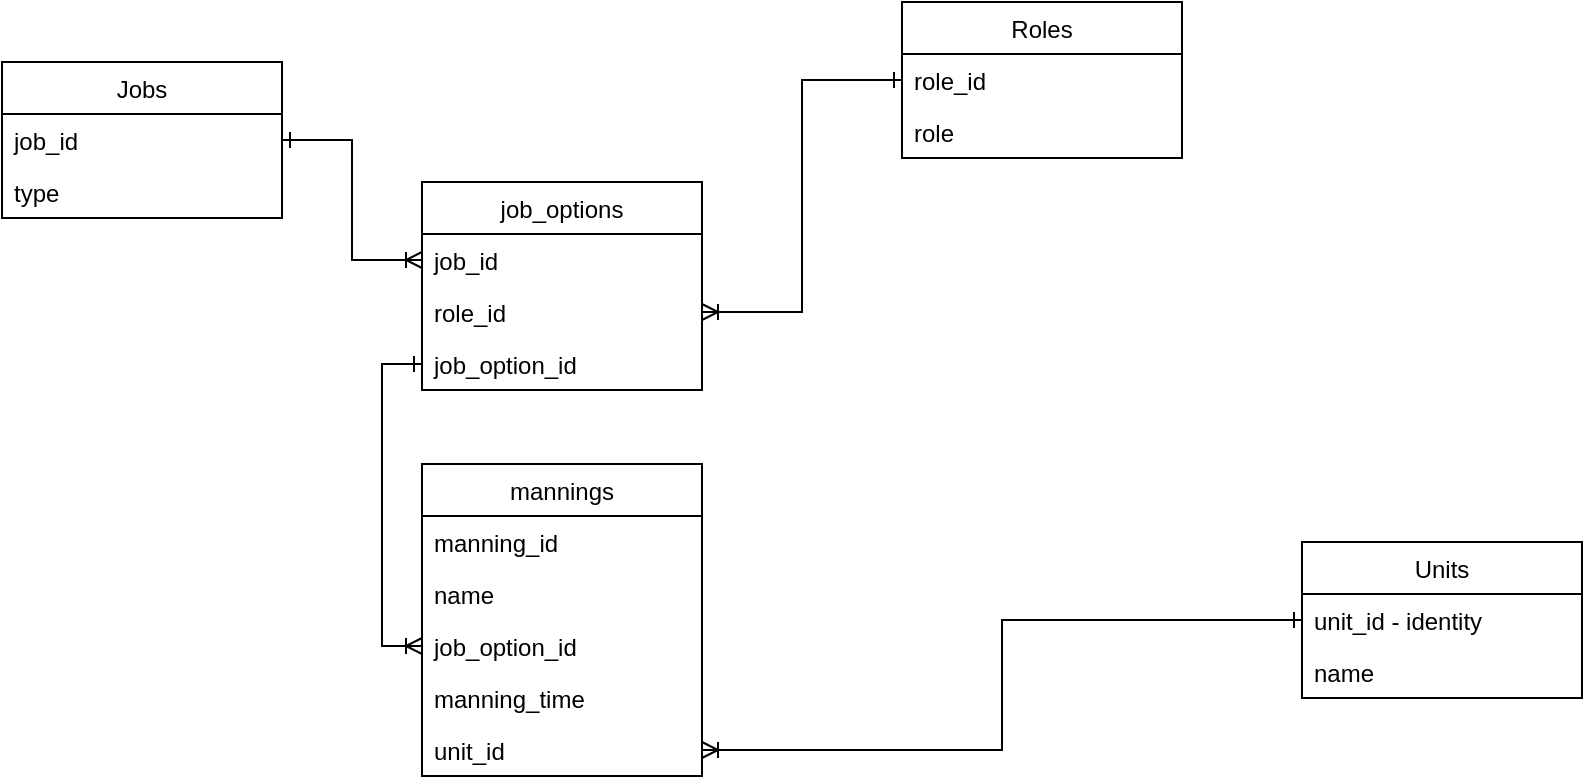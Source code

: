 <mxfile version="14.6.9" type="github">
  <diagram id="OSKKyt8a2qTYvg52w2wC" name="Page-1">
    <mxGraphModel dx="1609" dy="440" grid="1" gridSize="10" guides="1" tooltips="1" connect="1" arrows="1" fold="1" page="1" pageScale="1" pageWidth="827" pageHeight="1169" math="0" shadow="0">
      <root>
        <mxCell id="0" />
        <mxCell id="1" parent="0" />
        <mxCell id="K1dWHn5BOFv55R8dksJ4-1" value="Units" style="swimlane;fontStyle=0;childLayout=stackLayout;horizontal=1;startSize=26;fillColor=none;horizontalStack=0;resizeParent=1;resizeParentMax=0;resizeLast=0;collapsible=1;marginBottom=0;" vertex="1" parent="1">
          <mxGeometry x="580" y="420" width="140" height="78" as="geometry" />
        </mxCell>
        <mxCell id="K1dWHn5BOFv55R8dksJ4-2" value="unit_id - identity" style="text;strokeColor=none;fillColor=none;align=left;verticalAlign=top;spacingLeft=4;spacingRight=4;overflow=hidden;rotatable=0;points=[[0,0.5],[1,0.5]];portConstraint=eastwest;" vertex="1" parent="K1dWHn5BOFv55R8dksJ4-1">
          <mxGeometry y="26" width="140" height="26" as="geometry" />
        </mxCell>
        <mxCell id="K1dWHn5BOFv55R8dksJ4-3" value="name" style="text;strokeColor=none;fillColor=none;align=left;verticalAlign=top;spacingLeft=4;spacingRight=4;overflow=hidden;rotatable=0;points=[[0,0.5],[1,0.5]];portConstraint=eastwest;" vertex="1" parent="K1dWHn5BOFv55R8dksJ4-1">
          <mxGeometry y="52" width="140" height="26" as="geometry" />
        </mxCell>
        <mxCell id="K1dWHn5BOFv55R8dksJ4-24" style="edgeStyle=orthogonalEdgeStyle;rounded=0;orthogonalLoop=1;jettySize=auto;html=1;entryX=0;entryY=0.5;entryDx=0;entryDy=0;startArrow=ERone;startFill=0;endArrow=ERoneToMany;endFill=0;" edge="1" parent="1" source="K1dWHn5BOFv55R8dksJ4-6" target="K1dWHn5BOFv55R8dksJ4-22">
          <mxGeometry relative="1" as="geometry" />
        </mxCell>
        <mxCell id="K1dWHn5BOFv55R8dksJ4-5" value="Jobs" style="swimlane;fontStyle=0;childLayout=stackLayout;horizontal=1;startSize=26;fillColor=none;horizontalStack=0;resizeParent=1;resizeParentMax=0;resizeLast=0;collapsible=1;marginBottom=0;" vertex="1" parent="1">
          <mxGeometry x="-70" y="180" width="140" height="78" as="geometry" />
        </mxCell>
        <mxCell id="K1dWHn5BOFv55R8dksJ4-6" value="job_id" style="text;strokeColor=none;fillColor=none;align=left;verticalAlign=top;spacingLeft=4;spacingRight=4;overflow=hidden;rotatable=0;points=[[0,0.5],[1,0.5]];portConstraint=eastwest;" vertex="1" parent="K1dWHn5BOFv55R8dksJ4-5">
          <mxGeometry y="26" width="140" height="26" as="geometry" />
        </mxCell>
        <mxCell id="K1dWHn5BOFv55R8dksJ4-8" value="type" style="text;strokeColor=none;fillColor=none;align=left;verticalAlign=top;spacingLeft=4;spacingRight=4;overflow=hidden;rotatable=0;points=[[0,0.5],[1,0.5]];portConstraint=eastwest;" vertex="1" parent="K1dWHn5BOFv55R8dksJ4-5">
          <mxGeometry y="52" width="140" height="26" as="geometry" />
        </mxCell>
        <mxCell id="K1dWHn5BOFv55R8dksJ4-9" value="Roles" style="swimlane;fontStyle=0;childLayout=stackLayout;horizontal=1;startSize=26;fillColor=none;horizontalStack=0;resizeParent=1;resizeParentMax=0;resizeLast=0;collapsible=1;marginBottom=0;" vertex="1" parent="1">
          <mxGeometry x="380" y="150" width="140" height="78" as="geometry" />
        </mxCell>
        <mxCell id="K1dWHn5BOFv55R8dksJ4-10" value="role_id" style="text;strokeColor=none;fillColor=none;align=left;verticalAlign=top;spacingLeft=4;spacingRight=4;overflow=hidden;rotatable=0;points=[[0,0.5],[1,0.5]];portConstraint=eastwest;" vertex="1" parent="K1dWHn5BOFv55R8dksJ4-9">
          <mxGeometry y="26" width="140" height="26" as="geometry" />
        </mxCell>
        <mxCell id="K1dWHn5BOFv55R8dksJ4-11" value="role" style="text;strokeColor=none;fillColor=none;align=left;verticalAlign=top;spacingLeft=4;spacingRight=4;overflow=hidden;rotatable=0;points=[[0,0.5],[1,0.5]];portConstraint=eastwest;" vertex="1" parent="K1dWHn5BOFv55R8dksJ4-9">
          <mxGeometry y="52" width="140" height="26" as="geometry" />
        </mxCell>
        <mxCell id="K1dWHn5BOFv55R8dksJ4-13" value="mannings" style="swimlane;fontStyle=0;childLayout=stackLayout;horizontal=1;startSize=26;fillColor=none;horizontalStack=0;resizeParent=1;resizeParentMax=0;resizeLast=0;collapsible=1;marginBottom=0;" vertex="1" parent="1">
          <mxGeometry x="140" y="381" width="140" height="156" as="geometry" />
        </mxCell>
        <mxCell id="K1dWHn5BOFv55R8dksJ4-14" value="manning_id" style="text;strokeColor=none;fillColor=none;align=left;verticalAlign=top;spacingLeft=4;spacingRight=4;overflow=hidden;rotatable=0;points=[[0,0.5],[1,0.5]];portConstraint=eastwest;" vertex="1" parent="K1dWHn5BOFv55R8dksJ4-13">
          <mxGeometry y="26" width="140" height="26" as="geometry" />
        </mxCell>
        <mxCell id="K1dWHn5BOFv55R8dksJ4-15" value="name" style="text;strokeColor=none;fillColor=none;align=left;verticalAlign=top;spacingLeft=4;spacingRight=4;overflow=hidden;rotatable=0;points=[[0,0.5],[1,0.5]];portConstraint=eastwest;" vertex="1" parent="K1dWHn5BOFv55R8dksJ4-13">
          <mxGeometry y="52" width="140" height="26" as="geometry" />
        </mxCell>
        <mxCell id="K1dWHn5BOFv55R8dksJ4-16" value="job_option_id" style="text;strokeColor=none;fillColor=none;align=left;verticalAlign=top;spacingLeft=4;spacingRight=4;overflow=hidden;rotatable=0;points=[[0,0.5],[1,0.5]];portConstraint=eastwest;" vertex="1" parent="K1dWHn5BOFv55R8dksJ4-13">
          <mxGeometry y="78" width="140" height="26" as="geometry" />
        </mxCell>
        <mxCell id="K1dWHn5BOFv55R8dksJ4-18" value="manning_time" style="text;strokeColor=none;fillColor=none;align=left;verticalAlign=top;spacingLeft=4;spacingRight=4;overflow=hidden;rotatable=0;points=[[0,0.5],[1,0.5]];portConstraint=eastwest;" vertex="1" parent="K1dWHn5BOFv55R8dksJ4-13">
          <mxGeometry y="104" width="140" height="26" as="geometry" />
        </mxCell>
        <mxCell id="K1dWHn5BOFv55R8dksJ4-19" value="unit_id&#xa;" style="text;strokeColor=none;fillColor=none;align=left;verticalAlign=top;spacingLeft=4;spacingRight=4;overflow=hidden;rotatable=0;points=[[0,0.5],[1,0.5]];portConstraint=eastwest;" vertex="1" parent="K1dWHn5BOFv55R8dksJ4-13">
          <mxGeometry y="130" width="140" height="26" as="geometry" />
        </mxCell>
        <mxCell id="K1dWHn5BOFv55R8dksJ4-20" value="job_options" style="swimlane;fontStyle=0;childLayout=stackLayout;horizontal=1;startSize=26;fillColor=none;horizontalStack=0;resizeParent=1;resizeParentMax=0;resizeLast=0;collapsible=1;marginBottom=0;" vertex="1" parent="1">
          <mxGeometry x="140" y="240" width="140" height="104" as="geometry" />
        </mxCell>
        <mxCell id="K1dWHn5BOFv55R8dksJ4-22" value="job_id&#xa;" style="text;strokeColor=none;fillColor=none;align=left;verticalAlign=top;spacingLeft=4;spacingRight=4;overflow=hidden;rotatable=0;points=[[0,0.5],[1,0.5]];portConstraint=eastwest;" vertex="1" parent="K1dWHn5BOFv55R8dksJ4-20">
          <mxGeometry y="26" width="140" height="26" as="geometry" />
        </mxCell>
        <mxCell id="K1dWHn5BOFv55R8dksJ4-23" value="role_id" style="text;strokeColor=none;fillColor=none;align=left;verticalAlign=top;spacingLeft=4;spacingRight=4;overflow=hidden;rotatable=0;points=[[0,0.5],[1,0.5]];portConstraint=eastwest;" vertex="1" parent="K1dWHn5BOFv55R8dksJ4-20">
          <mxGeometry y="52" width="140" height="26" as="geometry" />
        </mxCell>
        <mxCell id="K1dWHn5BOFv55R8dksJ4-21" value="job_option_id" style="text;strokeColor=none;fillColor=none;align=left;verticalAlign=top;spacingLeft=4;spacingRight=4;overflow=hidden;rotatable=0;points=[[0,0.5],[1,0.5]];portConstraint=eastwest;" vertex="1" parent="K1dWHn5BOFv55R8dksJ4-20">
          <mxGeometry y="78" width="140" height="26" as="geometry" />
        </mxCell>
        <mxCell id="K1dWHn5BOFv55R8dksJ4-26" style="edgeStyle=orthogonalEdgeStyle;rounded=0;orthogonalLoop=1;jettySize=auto;html=1;entryX=1;entryY=0.5;entryDx=0;entryDy=0;endArrow=ERoneToMany;endFill=0;startArrow=ERone;startFill=0;" edge="1" parent="1" source="K1dWHn5BOFv55R8dksJ4-10" target="K1dWHn5BOFv55R8dksJ4-23">
          <mxGeometry relative="1" as="geometry" />
        </mxCell>
        <mxCell id="K1dWHn5BOFv55R8dksJ4-27" style="edgeStyle=orthogonalEdgeStyle;rounded=0;orthogonalLoop=1;jettySize=auto;html=1;entryX=0;entryY=0.5;entryDx=0;entryDy=0;startArrow=ERone;startFill=0;endArrow=ERoneToMany;endFill=0;" edge="1" parent="1" source="K1dWHn5BOFv55R8dksJ4-21" target="K1dWHn5BOFv55R8dksJ4-16">
          <mxGeometry relative="1" as="geometry" />
        </mxCell>
        <mxCell id="K1dWHn5BOFv55R8dksJ4-28" style="edgeStyle=orthogonalEdgeStyle;rounded=0;orthogonalLoop=1;jettySize=auto;html=1;entryX=1;entryY=0.5;entryDx=0;entryDy=0;startArrow=ERone;startFill=0;endArrow=ERoneToMany;endFill=0;" edge="1" parent="1" source="K1dWHn5BOFv55R8dksJ4-2" target="K1dWHn5BOFv55R8dksJ4-19">
          <mxGeometry relative="1" as="geometry" />
        </mxCell>
      </root>
    </mxGraphModel>
  </diagram>
</mxfile>
